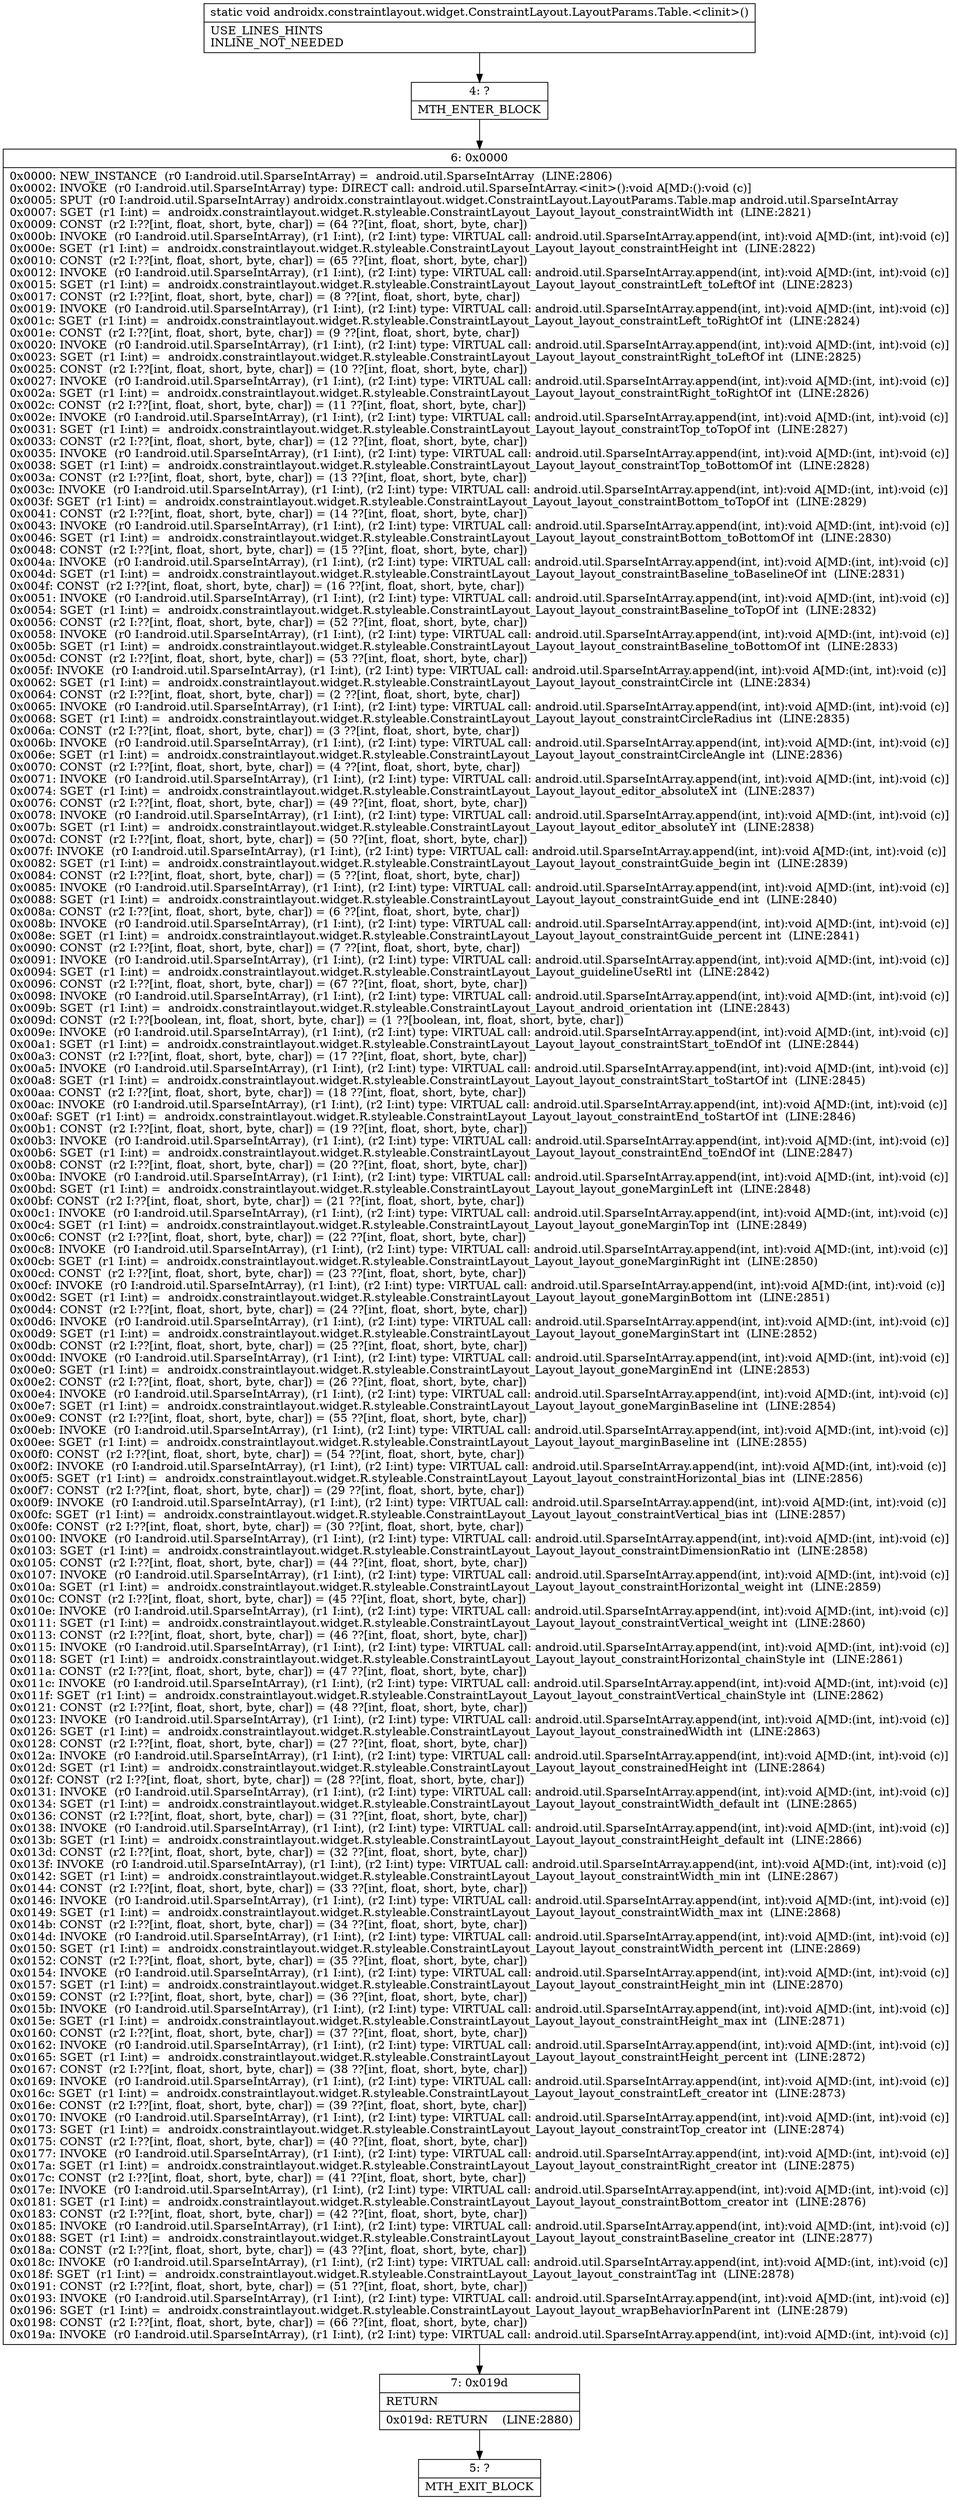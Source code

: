 digraph "CFG forandroidx.constraintlayout.widget.ConstraintLayout.LayoutParams.Table.\<clinit\>()V" {
Node_4 [shape=record,label="{4\:\ ?|MTH_ENTER_BLOCK\l}"];
Node_6 [shape=record,label="{6\:\ 0x0000|0x0000: NEW_INSTANCE  (r0 I:android.util.SparseIntArray) =  android.util.SparseIntArray  (LINE:2806)\l0x0002: INVOKE  (r0 I:android.util.SparseIntArray) type: DIRECT call: android.util.SparseIntArray.\<init\>():void A[MD:():void (c)]\l0x0005: SPUT  (r0 I:android.util.SparseIntArray) androidx.constraintlayout.widget.ConstraintLayout.LayoutParams.Table.map android.util.SparseIntArray \l0x0007: SGET  (r1 I:int) =  androidx.constraintlayout.widget.R.styleable.ConstraintLayout_Layout_layout_constraintWidth int  (LINE:2821)\l0x0009: CONST  (r2 I:??[int, float, short, byte, char]) = (64 ??[int, float, short, byte, char]) \l0x000b: INVOKE  (r0 I:android.util.SparseIntArray), (r1 I:int), (r2 I:int) type: VIRTUAL call: android.util.SparseIntArray.append(int, int):void A[MD:(int, int):void (c)]\l0x000e: SGET  (r1 I:int) =  androidx.constraintlayout.widget.R.styleable.ConstraintLayout_Layout_layout_constraintHeight int  (LINE:2822)\l0x0010: CONST  (r2 I:??[int, float, short, byte, char]) = (65 ??[int, float, short, byte, char]) \l0x0012: INVOKE  (r0 I:android.util.SparseIntArray), (r1 I:int), (r2 I:int) type: VIRTUAL call: android.util.SparseIntArray.append(int, int):void A[MD:(int, int):void (c)]\l0x0015: SGET  (r1 I:int) =  androidx.constraintlayout.widget.R.styleable.ConstraintLayout_Layout_layout_constraintLeft_toLeftOf int  (LINE:2823)\l0x0017: CONST  (r2 I:??[int, float, short, byte, char]) = (8 ??[int, float, short, byte, char]) \l0x0019: INVOKE  (r0 I:android.util.SparseIntArray), (r1 I:int), (r2 I:int) type: VIRTUAL call: android.util.SparseIntArray.append(int, int):void A[MD:(int, int):void (c)]\l0x001c: SGET  (r1 I:int) =  androidx.constraintlayout.widget.R.styleable.ConstraintLayout_Layout_layout_constraintLeft_toRightOf int  (LINE:2824)\l0x001e: CONST  (r2 I:??[int, float, short, byte, char]) = (9 ??[int, float, short, byte, char]) \l0x0020: INVOKE  (r0 I:android.util.SparseIntArray), (r1 I:int), (r2 I:int) type: VIRTUAL call: android.util.SparseIntArray.append(int, int):void A[MD:(int, int):void (c)]\l0x0023: SGET  (r1 I:int) =  androidx.constraintlayout.widget.R.styleable.ConstraintLayout_Layout_layout_constraintRight_toLeftOf int  (LINE:2825)\l0x0025: CONST  (r2 I:??[int, float, short, byte, char]) = (10 ??[int, float, short, byte, char]) \l0x0027: INVOKE  (r0 I:android.util.SparseIntArray), (r1 I:int), (r2 I:int) type: VIRTUAL call: android.util.SparseIntArray.append(int, int):void A[MD:(int, int):void (c)]\l0x002a: SGET  (r1 I:int) =  androidx.constraintlayout.widget.R.styleable.ConstraintLayout_Layout_layout_constraintRight_toRightOf int  (LINE:2826)\l0x002c: CONST  (r2 I:??[int, float, short, byte, char]) = (11 ??[int, float, short, byte, char]) \l0x002e: INVOKE  (r0 I:android.util.SparseIntArray), (r1 I:int), (r2 I:int) type: VIRTUAL call: android.util.SparseIntArray.append(int, int):void A[MD:(int, int):void (c)]\l0x0031: SGET  (r1 I:int) =  androidx.constraintlayout.widget.R.styleable.ConstraintLayout_Layout_layout_constraintTop_toTopOf int  (LINE:2827)\l0x0033: CONST  (r2 I:??[int, float, short, byte, char]) = (12 ??[int, float, short, byte, char]) \l0x0035: INVOKE  (r0 I:android.util.SparseIntArray), (r1 I:int), (r2 I:int) type: VIRTUAL call: android.util.SparseIntArray.append(int, int):void A[MD:(int, int):void (c)]\l0x0038: SGET  (r1 I:int) =  androidx.constraintlayout.widget.R.styleable.ConstraintLayout_Layout_layout_constraintTop_toBottomOf int  (LINE:2828)\l0x003a: CONST  (r2 I:??[int, float, short, byte, char]) = (13 ??[int, float, short, byte, char]) \l0x003c: INVOKE  (r0 I:android.util.SparseIntArray), (r1 I:int), (r2 I:int) type: VIRTUAL call: android.util.SparseIntArray.append(int, int):void A[MD:(int, int):void (c)]\l0x003f: SGET  (r1 I:int) =  androidx.constraintlayout.widget.R.styleable.ConstraintLayout_Layout_layout_constraintBottom_toTopOf int  (LINE:2829)\l0x0041: CONST  (r2 I:??[int, float, short, byte, char]) = (14 ??[int, float, short, byte, char]) \l0x0043: INVOKE  (r0 I:android.util.SparseIntArray), (r1 I:int), (r2 I:int) type: VIRTUAL call: android.util.SparseIntArray.append(int, int):void A[MD:(int, int):void (c)]\l0x0046: SGET  (r1 I:int) =  androidx.constraintlayout.widget.R.styleable.ConstraintLayout_Layout_layout_constraintBottom_toBottomOf int  (LINE:2830)\l0x0048: CONST  (r2 I:??[int, float, short, byte, char]) = (15 ??[int, float, short, byte, char]) \l0x004a: INVOKE  (r0 I:android.util.SparseIntArray), (r1 I:int), (r2 I:int) type: VIRTUAL call: android.util.SparseIntArray.append(int, int):void A[MD:(int, int):void (c)]\l0x004d: SGET  (r1 I:int) =  androidx.constraintlayout.widget.R.styleable.ConstraintLayout_Layout_layout_constraintBaseline_toBaselineOf int  (LINE:2831)\l0x004f: CONST  (r2 I:??[int, float, short, byte, char]) = (16 ??[int, float, short, byte, char]) \l0x0051: INVOKE  (r0 I:android.util.SparseIntArray), (r1 I:int), (r2 I:int) type: VIRTUAL call: android.util.SparseIntArray.append(int, int):void A[MD:(int, int):void (c)]\l0x0054: SGET  (r1 I:int) =  androidx.constraintlayout.widget.R.styleable.ConstraintLayout_Layout_layout_constraintBaseline_toTopOf int  (LINE:2832)\l0x0056: CONST  (r2 I:??[int, float, short, byte, char]) = (52 ??[int, float, short, byte, char]) \l0x0058: INVOKE  (r0 I:android.util.SparseIntArray), (r1 I:int), (r2 I:int) type: VIRTUAL call: android.util.SparseIntArray.append(int, int):void A[MD:(int, int):void (c)]\l0x005b: SGET  (r1 I:int) =  androidx.constraintlayout.widget.R.styleable.ConstraintLayout_Layout_layout_constraintBaseline_toBottomOf int  (LINE:2833)\l0x005d: CONST  (r2 I:??[int, float, short, byte, char]) = (53 ??[int, float, short, byte, char]) \l0x005f: INVOKE  (r0 I:android.util.SparseIntArray), (r1 I:int), (r2 I:int) type: VIRTUAL call: android.util.SparseIntArray.append(int, int):void A[MD:(int, int):void (c)]\l0x0062: SGET  (r1 I:int) =  androidx.constraintlayout.widget.R.styleable.ConstraintLayout_Layout_layout_constraintCircle int  (LINE:2834)\l0x0064: CONST  (r2 I:??[int, float, short, byte, char]) = (2 ??[int, float, short, byte, char]) \l0x0065: INVOKE  (r0 I:android.util.SparseIntArray), (r1 I:int), (r2 I:int) type: VIRTUAL call: android.util.SparseIntArray.append(int, int):void A[MD:(int, int):void (c)]\l0x0068: SGET  (r1 I:int) =  androidx.constraintlayout.widget.R.styleable.ConstraintLayout_Layout_layout_constraintCircleRadius int  (LINE:2835)\l0x006a: CONST  (r2 I:??[int, float, short, byte, char]) = (3 ??[int, float, short, byte, char]) \l0x006b: INVOKE  (r0 I:android.util.SparseIntArray), (r1 I:int), (r2 I:int) type: VIRTUAL call: android.util.SparseIntArray.append(int, int):void A[MD:(int, int):void (c)]\l0x006e: SGET  (r1 I:int) =  androidx.constraintlayout.widget.R.styleable.ConstraintLayout_Layout_layout_constraintCircleAngle int  (LINE:2836)\l0x0070: CONST  (r2 I:??[int, float, short, byte, char]) = (4 ??[int, float, short, byte, char]) \l0x0071: INVOKE  (r0 I:android.util.SparseIntArray), (r1 I:int), (r2 I:int) type: VIRTUAL call: android.util.SparseIntArray.append(int, int):void A[MD:(int, int):void (c)]\l0x0074: SGET  (r1 I:int) =  androidx.constraintlayout.widget.R.styleable.ConstraintLayout_Layout_layout_editor_absoluteX int  (LINE:2837)\l0x0076: CONST  (r2 I:??[int, float, short, byte, char]) = (49 ??[int, float, short, byte, char]) \l0x0078: INVOKE  (r0 I:android.util.SparseIntArray), (r1 I:int), (r2 I:int) type: VIRTUAL call: android.util.SparseIntArray.append(int, int):void A[MD:(int, int):void (c)]\l0x007b: SGET  (r1 I:int) =  androidx.constraintlayout.widget.R.styleable.ConstraintLayout_Layout_layout_editor_absoluteY int  (LINE:2838)\l0x007d: CONST  (r2 I:??[int, float, short, byte, char]) = (50 ??[int, float, short, byte, char]) \l0x007f: INVOKE  (r0 I:android.util.SparseIntArray), (r1 I:int), (r2 I:int) type: VIRTUAL call: android.util.SparseIntArray.append(int, int):void A[MD:(int, int):void (c)]\l0x0082: SGET  (r1 I:int) =  androidx.constraintlayout.widget.R.styleable.ConstraintLayout_Layout_layout_constraintGuide_begin int  (LINE:2839)\l0x0084: CONST  (r2 I:??[int, float, short, byte, char]) = (5 ??[int, float, short, byte, char]) \l0x0085: INVOKE  (r0 I:android.util.SparseIntArray), (r1 I:int), (r2 I:int) type: VIRTUAL call: android.util.SparseIntArray.append(int, int):void A[MD:(int, int):void (c)]\l0x0088: SGET  (r1 I:int) =  androidx.constraintlayout.widget.R.styleable.ConstraintLayout_Layout_layout_constraintGuide_end int  (LINE:2840)\l0x008a: CONST  (r2 I:??[int, float, short, byte, char]) = (6 ??[int, float, short, byte, char]) \l0x008b: INVOKE  (r0 I:android.util.SparseIntArray), (r1 I:int), (r2 I:int) type: VIRTUAL call: android.util.SparseIntArray.append(int, int):void A[MD:(int, int):void (c)]\l0x008e: SGET  (r1 I:int) =  androidx.constraintlayout.widget.R.styleable.ConstraintLayout_Layout_layout_constraintGuide_percent int  (LINE:2841)\l0x0090: CONST  (r2 I:??[int, float, short, byte, char]) = (7 ??[int, float, short, byte, char]) \l0x0091: INVOKE  (r0 I:android.util.SparseIntArray), (r1 I:int), (r2 I:int) type: VIRTUAL call: android.util.SparseIntArray.append(int, int):void A[MD:(int, int):void (c)]\l0x0094: SGET  (r1 I:int) =  androidx.constraintlayout.widget.R.styleable.ConstraintLayout_Layout_guidelineUseRtl int  (LINE:2842)\l0x0096: CONST  (r2 I:??[int, float, short, byte, char]) = (67 ??[int, float, short, byte, char]) \l0x0098: INVOKE  (r0 I:android.util.SparseIntArray), (r1 I:int), (r2 I:int) type: VIRTUAL call: android.util.SparseIntArray.append(int, int):void A[MD:(int, int):void (c)]\l0x009b: SGET  (r1 I:int) =  androidx.constraintlayout.widget.R.styleable.ConstraintLayout_Layout_android_orientation int  (LINE:2843)\l0x009d: CONST  (r2 I:??[boolean, int, float, short, byte, char]) = (1 ??[boolean, int, float, short, byte, char]) \l0x009e: INVOKE  (r0 I:android.util.SparseIntArray), (r1 I:int), (r2 I:int) type: VIRTUAL call: android.util.SparseIntArray.append(int, int):void A[MD:(int, int):void (c)]\l0x00a1: SGET  (r1 I:int) =  androidx.constraintlayout.widget.R.styleable.ConstraintLayout_Layout_layout_constraintStart_toEndOf int  (LINE:2844)\l0x00a3: CONST  (r2 I:??[int, float, short, byte, char]) = (17 ??[int, float, short, byte, char]) \l0x00a5: INVOKE  (r0 I:android.util.SparseIntArray), (r1 I:int), (r2 I:int) type: VIRTUAL call: android.util.SparseIntArray.append(int, int):void A[MD:(int, int):void (c)]\l0x00a8: SGET  (r1 I:int) =  androidx.constraintlayout.widget.R.styleable.ConstraintLayout_Layout_layout_constraintStart_toStartOf int  (LINE:2845)\l0x00aa: CONST  (r2 I:??[int, float, short, byte, char]) = (18 ??[int, float, short, byte, char]) \l0x00ac: INVOKE  (r0 I:android.util.SparseIntArray), (r1 I:int), (r2 I:int) type: VIRTUAL call: android.util.SparseIntArray.append(int, int):void A[MD:(int, int):void (c)]\l0x00af: SGET  (r1 I:int) =  androidx.constraintlayout.widget.R.styleable.ConstraintLayout_Layout_layout_constraintEnd_toStartOf int  (LINE:2846)\l0x00b1: CONST  (r2 I:??[int, float, short, byte, char]) = (19 ??[int, float, short, byte, char]) \l0x00b3: INVOKE  (r0 I:android.util.SparseIntArray), (r1 I:int), (r2 I:int) type: VIRTUAL call: android.util.SparseIntArray.append(int, int):void A[MD:(int, int):void (c)]\l0x00b6: SGET  (r1 I:int) =  androidx.constraintlayout.widget.R.styleable.ConstraintLayout_Layout_layout_constraintEnd_toEndOf int  (LINE:2847)\l0x00b8: CONST  (r2 I:??[int, float, short, byte, char]) = (20 ??[int, float, short, byte, char]) \l0x00ba: INVOKE  (r0 I:android.util.SparseIntArray), (r1 I:int), (r2 I:int) type: VIRTUAL call: android.util.SparseIntArray.append(int, int):void A[MD:(int, int):void (c)]\l0x00bd: SGET  (r1 I:int) =  androidx.constraintlayout.widget.R.styleable.ConstraintLayout_Layout_layout_goneMarginLeft int  (LINE:2848)\l0x00bf: CONST  (r2 I:??[int, float, short, byte, char]) = (21 ??[int, float, short, byte, char]) \l0x00c1: INVOKE  (r0 I:android.util.SparseIntArray), (r1 I:int), (r2 I:int) type: VIRTUAL call: android.util.SparseIntArray.append(int, int):void A[MD:(int, int):void (c)]\l0x00c4: SGET  (r1 I:int) =  androidx.constraintlayout.widget.R.styleable.ConstraintLayout_Layout_layout_goneMarginTop int  (LINE:2849)\l0x00c6: CONST  (r2 I:??[int, float, short, byte, char]) = (22 ??[int, float, short, byte, char]) \l0x00c8: INVOKE  (r0 I:android.util.SparseIntArray), (r1 I:int), (r2 I:int) type: VIRTUAL call: android.util.SparseIntArray.append(int, int):void A[MD:(int, int):void (c)]\l0x00cb: SGET  (r1 I:int) =  androidx.constraintlayout.widget.R.styleable.ConstraintLayout_Layout_layout_goneMarginRight int  (LINE:2850)\l0x00cd: CONST  (r2 I:??[int, float, short, byte, char]) = (23 ??[int, float, short, byte, char]) \l0x00cf: INVOKE  (r0 I:android.util.SparseIntArray), (r1 I:int), (r2 I:int) type: VIRTUAL call: android.util.SparseIntArray.append(int, int):void A[MD:(int, int):void (c)]\l0x00d2: SGET  (r1 I:int) =  androidx.constraintlayout.widget.R.styleable.ConstraintLayout_Layout_layout_goneMarginBottom int  (LINE:2851)\l0x00d4: CONST  (r2 I:??[int, float, short, byte, char]) = (24 ??[int, float, short, byte, char]) \l0x00d6: INVOKE  (r0 I:android.util.SparseIntArray), (r1 I:int), (r2 I:int) type: VIRTUAL call: android.util.SparseIntArray.append(int, int):void A[MD:(int, int):void (c)]\l0x00d9: SGET  (r1 I:int) =  androidx.constraintlayout.widget.R.styleable.ConstraintLayout_Layout_layout_goneMarginStart int  (LINE:2852)\l0x00db: CONST  (r2 I:??[int, float, short, byte, char]) = (25 ??[int, float, short, byte, char]) \l0x00dd: INVOKE  (r0 I:android.util.SparseIntArray), (r1 I:int), (r2 I:int) type: VIRTUAL call: android.util.SparseIntArray.append(int, int):void A[MD:(int, int):void (c)]\l0x00e0: SGET  (r1 I:int) =  androidx.constraintlayout.widget.R.styleable.ConstraintLayout_Layout_layout_goneMarginEnd int  (LINE:2853)\l0x00e2: CONST  (r2 I:??[int, float, short, byte, char]) = (26 ??[int, float, short, byte, char]) \l0x00e4: INVOKE  (r0 I:android.util.SparseIntArray), (r1 I:int), (r2 I:int) type: VIRTUAL call: android.util.SparseIntArray.append(int, int):void A[MD:(int, int):void (c)]\l0x00e7: SGET  (r1 I:int) =  androidx.constraintlayout.widget.R.styleable.ConstraintLayout_Layout_layout_goneMarginBaseline int  (LINE:2854)\l0x00e9: CONST  (r2 I:??[int, float, short, byte, char]) = (55 ??[int, float, short, byte, char]) \l0x00eb: INVOKE  (r0 I:android.util.SparseIntArray), (r1 I:int), (r2 I:int) type: VIRTUAL call: android.util.SparseIntArray.append(int, int):void A[MD:(int, int):void (c)]\l0x00ee: SGET  (r1 I:int) =  androidx.constraintlayout.widget.R.styleable.ConstraintLayout_Layout_layout_marginBaseline int  (LINE:2855)\l0x00f0: CONST  (r2 I:??[int, float, short, byte, char]) = (54 ??[int, float, short, byte, char]) \l0x00f2: INVOKE  (r0 I:android.util.SparseIntArray), (r1 I:int), (r2 I:int) type: VIRTUAL call: android.util.SparseIntArray.append(int, int):void A[MD:(int, int):void (c)]\l0x00f5: SGET  (r1 I:int) =  androidx.constraintlayout.widget.R.styleable.ConstraintLayout_Layout_layout_constraintHorizontal_bias int  (LINE:2856)\l0x00f7: CONST  (r2 I:??[int, float, short, byte, char]) = (29 ??[int, float, short, byte, char]) \l0x00f9: INVOKE  (r0 I:android.util.SparseIntArray), (r1 I:int), (r2 I:int) type: VIRTUAL call: android.util.SparseIntArray.append(int, int):void A[MD:(int, int):void (c)]\l0x00fc: SGET  (r1 I:int) =  androidx.constraintlayout.widget.R.styleable.ConstraintLayout_Layout_layout_constraintVertical_bias int  (LINE:2857)\l0x00fe: CONST  (r2 I:??[int, float, short, byte, char]) = (30 ??[int, float, short, byte, char]) \l0x0100: INVOKE  (r0 I:android.util.SparseIntArray), (r1 I:int), (r2 I:int) type: VIRTUAL call: android.util.SparseIntArray.append(int, int):void A[MD:(int, int):void (c)]\l0x0103: SGET  (r1 I:int) =  androidx.constraintlayout.widget.R.styleable.ConstraintLayout_Layout_layout_constraintDimensionRatio int  (LINE:2858)\l0x0105: CONST  (r2 I:??[int, float, short, byte, char]) = (44 ??[int, float, short, byte, char]) \l0x0107: INVOKE  (r0 I:android.util.SparseIntArray), (r1 I:int), (r2 I:int) type: VIRTUAL call: android.util.SparseIntArray.append(int, int):void A[MD:(int, int):void (c)]\l0x010a: SGET  (r1 I:int) =  androidx.constraintlayout.widget.R.styleable.ConstraintLayout_Layout_layout_constraintHorizontal_weight int  (LINE:2859)\l0x010c: CONST  (r2 I:??[int, float, short, byte, char]) = (45 ??[int, float, short, byte, char]) \l0x010e: INVOKE  (r0 I:android.util.SparseIntArray), (r1 I:int), (r2 I:int) type: VIRTUAL call: android.util.SparseIntArray.append(int, int):void A[MD:(int, int):void (c)]\l0x0111: SGET  (r1 I:int) =  androidx.constraintlayout.widget.R.styleable.ConstraintLayout_Layout_layout_constraintVertical_weight int  (LINE:2860)\l0x0113: CONST  (r2 I:??[int, float, short, byte, char]) = (46 ??[int, float, short, byte, char]) \l0x0115: INVOKE  (r0 I:android.util.SparseIntArray), (r1 I:int), (r2 I:int) type: VIRTUAL call: android.util.SparseIntArray.append(int, int):void A[MD:(int, int):void (c)]\l0x0118: SGET  (r1 I:int) =  androidx.constraintlayout.widget.R.styleable.ConstraintLayout_Layout_layout_constraintHorizontal_chainStyle int  (LINE:2861)\l0x011a: CONST  (r2 I:??[int, float, short, byte, char]) = (47 ??[int, float, short, byte, char]) \l0x011c: INVOKE  (r0 I:android.util.SparseIntArray), (r1 I:int), (r2 I:int) type: VIRTUAL call: android.util.SparseIntArray.append(int, int):void A[MD:(int, int):void (c)]\l0x011f: SGET  (r1 I:int) =  androidx.constraintlayout.widget.R.styleable.ConstraintLayout_Layout_layout_constraintVertical_chainStyle int  (LINE:2862)\l0x0121: CONST  (r2 I:??[int, float, short, byte, char]) = (48 ??[int, float, short, byte, char]) \l0x0123: INVOKE  (r0 I:android.util.SparseIntArray), (r1 I:int), (r2 I:int) type: VIRTUAL call: android.util.SparseIntArray.append(int, int):void A[MD:(int, int):void (c)]\l0x0126: SGET  (r1 I:int) =  androidx.constraintlayout.widget.R.styleable.ConstraintLayout_Layout_layout_constrainedWidth int  (LINE:2863)\l0x0128: CONST  (r2 I:??[int, float, short, byte, char]) = (27 ??[int, float, short, byte, char]) \l0x012a: INVOKE  (r0 I:android.util.SparseIntArray), (r1 I:int), (r2 I:int) type: VIRTUAL call: android.util.SparseIntArray.append(int, int):void A[MD:(int, int):void (c)]\l0x012d: SGET  (r1 I:int) =  androidx.constraintlayout.widget.R.styleable.ConstraintLayout_Layout_layout_constrainedHeight int  (LINE:2864)\l0x012f: CONST  (r2 I:??[int, float, short, byte, char]) = (28 ??[int, float, short, byte, char]) \l0x0131: INVOKE  (r0 I:android.util.SparseIntArray), (r1 I:int), (r2 I:int) type: VIRTUAL call: android.util.SparseIntArray.append(int, int):void A[MD:(int, int):void (c)]\l0x0134: SGET  (r1 I:int) =  androidx.constraintlayout.widget.R.styleable.ConstraintLayout_Layout_layout_constraintWidth_default int  (LINE:2865)\l0x0136: CONST  (r2 I:??[int, float, short, byte, char]) = (31 ??[int, float, short, byte, char]) \l0x0138: INVOKE  (r0 I:android.util.SparseIntArray), (r1 I:int), (r2 I:int) type: VIRTUAL call: android.util.SparseIntArray.append(int, int):void A[MD:(int, int):void (c)]\l0x013b: SGET  (r1 I:int) =  androidx.constraintlayout.widget.R.styleable.ConstraintLayout_Layout_layout_constraintHeight_default int  (LINE:2866)\l0x013d: CONST  (r2 I:??[int, float, short, byte, char]) = (32 ??[int, float, short, byte, char]) \l0x013f: INVOKE  (r0 I:android.util.SparseIntArray), (r1 I:int), (r2 I:int) type: VIRTUAL call: android.util.SparseIntArray.append(int, int):void A[MD:(int, int):void (c)]\l0x0142: SGET  (r1 I:int) =  androidx.constraintlayout.widget.R.styleable.ConstraintLayout_Layout_layout_constraintWidth_min int  (LINE:2867)\l0x0144: CONST  (r2 I:??[int, float, short, byte, char]) = (33 ??[int, float, short, byte, char]) \l0x0146: INVOKE  (r0 I:android.util.SparseIntArray), (r1 I:int), (r2 I:int) type: VIRTUAL call: android.util.SparseIntArray.append(int, int):void A[MD:(int, int):void (c)]\l0x0149: SGET  (r1 I:int) =  androidx.constraintlayout.widget.R.styleable.ConstraintLayout_Layout_layout_constraintWidth_max int  (LINE:2868)\l0x014b: CONST  (r2 I:??[int, float, short, byte, char]) = (34 ??[int, float, short, byte, char]) \l0x014d: INVOKE  (r0 I:android.util.SparseIntArray), (r1 I:int), (r2 I:int) type: VIRTUAL call: android.util.SparseIntArray.append(int, int):void A[MD:(int, int):void (c)]\l0x0150: SGET  (r1 I:int) =  androidx.constraintlayout.widget.R.styleable.ConstraintLayout_Layout_layout_constraintWidth_percent int  (LINE:2869)\l0x0152: CONST  (r2 I:??[int, float, short, byte, char]) = (35 ??[int, float, short, byte, char]) \l0x0154: INVOKE  (r0 I:android.util.SparseIntArray), (r1 I:int), (r2 I:int) type: VIRTUAL call: android.util.SparseIntArray.append(int, int):void A[MD:(int, int):void (c)]\l0x0157: SGET  (r1 I:int) =  androidx.constraintlayout.widget.R.styleable.ConstraintLayout_Layout_layout_constraintHeight_min int  (LINE:2870)\l0x0159: CONST  (r2 I:??[int, float, short, byte, char]) = (36 ??[int, float, short, byte, char]) \l0x015b: INVOKE  (r0 I:android.util.SparseIntArray), (r1 I:int), (r2 I:int) type: VIRTUAL call: android.util.SparseIntArray.append(int, int):void A[MD:(int, int):void (c)]\l0x015e: SGET  (r1 I:int) =  androidx.constraintlayout.widget.R.styleable.ConstraintLayout_Layout_layout_constraintHeight_max int  (LINE:2871)\l0x0160: CONST  (r2 I:??[int, float, short, byte, char]) = (37 ??[int, float, short, byte, char]) \l0x0162: INVOKE  (r0 I:android.util.SparseIntArray), (r1 I:int), (r2 I:int) type: VIRTUAL call: android.util.SparseIntArray.append(int, int):void A[MD:(int, int):void (c)]\l0x0165: SGET  (r1 I:int) =  androidx.constraintlayout.widget.R.styleable.ConstraintLayout_Layout_layout_constraintHeight_percent int  (LINE:2872)\l0x0167: CONST  (r2 I:??[int, float, short, byte, char]) = (38 ??[int, float, short, byte, char]) \l0x0169: INVOKE  (r0 I:android.util.SparseIntArray), (r1 I:int), (r2 I:int) type: VIRTUAL call: android.util.SparseIntArray.append(int, int):void A[MD:(int, int):void (c)]\l0x016c: SGET  (r1 I:int) =  androidx.constraintlayout.widget.R.styleable.ConstraintLayout_Layout_layout_constraintLeft_creator int  (LINE:2873)\l0x016e: CONST  (r2 I:??[int, float, short, byte, char]) = (39 ??[int, float, short, byte, char]) \l0x0170: INVOKE  (r0 I:android.util.SparseIntArray), (r1 I:int), (r2 I:int) type: VIRTUAL call: android.util.SparseIntArray.append(int, int):void A[MD:(int, int):void (c)]\l0x0173: SGET  (r1 I:int) =  androidx.constraintlayout.widget.R.styleable.ConstraintLayout_Layout_layout_constraintTop_creator int  (LINE:2874)\l0x0175: CONST  (r2 I:??[int, float, short, byte, char]) = (40 ??[int, float, short, byte, char]) \l0x0177: INVOKE  (r0 I:android.util.SparseIntArray), (r1 I:int), (r2 I:int) type: VIRTUAL call: android.util.SparseIntArray.append(int, int):void A[MD:(int, int):void (c)]\l0x017a: SGET  (r1 I:int) =  androidx.constraintlayout.widget.R.styleable.ConstraintLayout_Layout_layout_constraintRight_creator int  (LINE:2875)\l0x017c: CONST  (r2 I:??[int, float, short, byte, char]) = (41 ??[int, float, short, byte, char]) \l0x017e: INVOKE  (r0 I:android.util.SparseIntArray), (r1 I:int), (r2 I:int) type: VIRTUAL call: android.util.SparseIntArray.append(int, int):void A[MD:(int, int):void (c)]\l0x0181: SGET  (r1 I:int) =  androidx.constraintlayout.widget.R.styleable.ConstraintLayout_Layout_layout_constraintBottom_creator int  (LINE:2876)\l0x0183: CONST  (r2 I:??[int, float, short, byte, char]) = (42 ??[int, float, short, byte, char]) \l0x0185: INVOKE  (r0 I:android.util.SparseIntArray), (r1 I:int), (r2 I:int) type: VIRTUAL call: android.util.SparseIntArray.append(int, int):void A[MD:(int, int):void (c)]\l0x0188: SGET  (r1 I:int) =  androidx.constraintlayout.widget.R.styleable.ConstraintLayout_Layout_layout_constraintBaseline_creator int  (LINE:2877)\l0x018a: CONST  (r2 I:??[int, float, short, byte, char]) = (43 ??[int, float, short, byte, char]) \l0x018c: INVOKE  (r0 I:android.util.SparseIntArray), (r1 I:int), (r2 I:int) type: VIRTUAL call: android.util.SparseIntArray.append(int, int):void A[MD:(int, int):void (c)]\l0x018f: SGET  (r1 I:int) =  androidx.constraintlayout.widget.R.styleable.ConstraintLayout_Layout_layout_constraintTag int  (LINE:2878)\l0x0191: CONST  (r2 I:??[int, float, short, byte, char]) = (51 ??[int, float, short, byte, char]) \l0x0193: INVOKE  (r0 I:android.util.SparseIntArray), (r1 I:int), (r2 I:int) type: VIRTUAL call: android.util.SparseIntArray.append(int, int):void A[MD:(int, int):void (c)]\l0x0196: SGET  (r1 I:int) =  androidx.constraintlayout.widget.R.styleable.ConstraintLayout_Layout_layout_wrapBehaviorInParent int  (LINE:2879)\l0x0198: CONST  (r2 I:??[int, float, short, byte, char]) = (66 ??[int, float, short, byte, char]) \l0x019a: INVOKE  (r0 I:android.util.SparseIntArray), (r1 I:int), (r2 I:int) type: VIRTUAL call: android.util.SparseIntArray.append(int, int):void A[MD:(int, int):void (c)]\l}"];
Node_7 [shape=record,label="{7\:\ 0x019d|RETURN\l|0x019d: RETURN    (LINE:2880)\l}"];
Node_5 [shape=record,label="{5\:\ ?|MTH_EXIT_BLOCK\l}"];
MethodNode[shape=record,label="{static void androidx.constraintlayout.widget.ConstraintLayout.LayoutParams.Table.\<clinit\>()  | USE_LINES_HINTS\lINLINE_NOT_NEEDED\l}"];
MethodNode -> Node_4;Node_4 -> Node_6;
Node_6 -> Node_7;
Node_7 -> Node_5;
}

